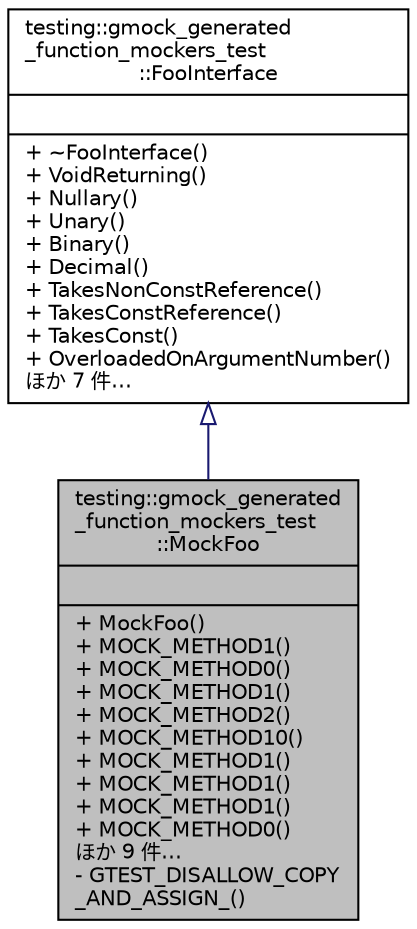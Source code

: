 digraph "testing::gmock_generated_function_mockers_test::MockFoo"
{
  edge [fontname="Helvetica",fontsize="10",labelfontname="Helvetica",labelfontsize="10"];
  node [fontname="Helvetica",fontsize="10",shape=record];
  Node2 [label="{testing::gmock_generated\l_function_mockers_test\l::MockFoo\n||+ MockFoo()\l+ MOCK_METHOD1()\l+ MOCK_METHOD0()\l+ MOCK_METHOD1()\l+ MOCK_METHOD2()\l+ MOCK_METHOD10()\l+ MOCK_METHOD1()\l+ MOCK_METHOD1()\l+ MOCK_METHOD1()\l+ MOCK_METHOD0()\lほか 9 件…\l- GTEST_DISALLOW_COPY\l_AND_ASSIGN_()\l}",height=0.2,width=0.4,color="black", fillcolor="grey75", style="filled", fontcolor="black"];
  Node3 -> Node2 [dir="back",color="midnightblue",fontsize="10",style="solid",arrowtail="onormal",fontname="Helvetica"];
  Node3 [label="{testing::gmock_generated\l_function_mockers_test\l::FooInterface\n||+ ~FooInterface()\l+ VoidReturning()\l+ Nullary()\l+ Unary()\l+ Binary()\l+ Decimal()\l+ TakesNonConstReference()\l+ TakesConstReference()\l+ TakesConst()\l+ OverloadedOnArgumentNumber()\lほか 7 件…\l}",height=0.2,width=0.4,color="black", fillcolor="white", style="filled",URL="$d3/d8c/classtesting_1_1gmock__generated__function__mockers__test_1_1_foo_interface.html"];
}
